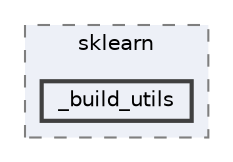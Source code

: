 digraph "/home/jam/Research/IRES-2025/dev/src/llm-scripts/testing/hypothesis-testing/hyp-env/lib/python3.12/site-packages/sklearn/_build_utils"
{
 // LATEX_PDF_SIZE
  bgcolor="transparent";
  edge [fontname=Helvetica,fontsize=10,labelfontname=Helvetica,labelfontsize=10];
  node [fontname=Helvetica,fontsize=10,shape=box,height=0.2,width=0.4];
  compound=true
  subgraph clusterdir_95412a8f6746b9685e089ed9447bfec4 {
    graph [ bgcolor="#edf0f7", pencolor="grey50", label="sklearn", fontname=Helvetica,fontsize=10 style="filled,dashed", URL="dir_95412a8f6746b9685e089ed9447bfec4.html",tooltip=""]
  dir_1dcedcd43f9d00f21ab5effd40aee73c [label="_build_utils", fillcolor="#edf0f7", color="grey25", style="filled,bold", URL="dir_1dcedcd43f9d00f21ab5effd40aee73c.html",tooltip=""];
  }
}
